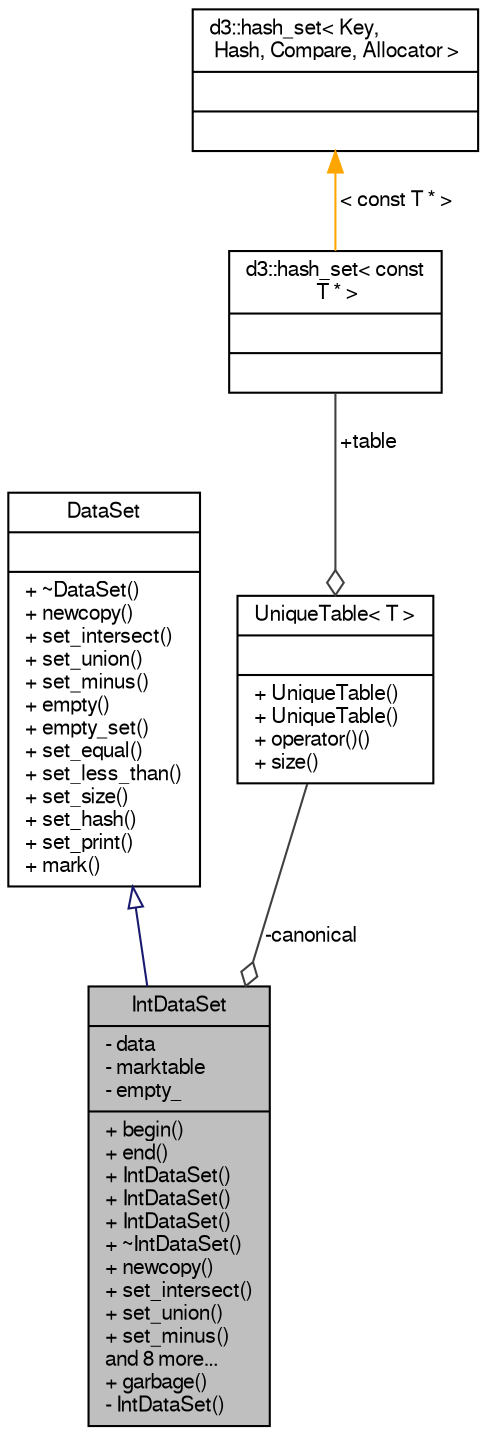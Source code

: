 digraph "IntDataSet"
{
  edge [fontname="FreeSans",fontsize="10",labelfontname="FreeSans",labelfontsize="10"];
  node [fontname="FreeSans",fontsize="10",shape=record];
  Node1 [label="{IntDataSet\n|- data\l- marktable\l- empty_\l|+ begin()\l+ end()\l+ IntDataSet()\l+ IntDataSet()\l+ IntDataSet()\l+ ~IntDataSet()\l+ newcopy()\l+ set_intersect()\l+ set_union()\l+ set_minus()\land 8 more...\l+ garbage()\l- IntDataSet()\l}",height=0.2,width=0.4,color="black", fillcolor="grey75", style="filled" fontcolor="black"];
  Node2 -> Node1 [dir="back",color="midnightblue",fontsize="10",style="solid",arrowtail="onormal",fontname="FreeSans"];
  Node2 [label="{DataSet\n||+ ~DataSet()\l+ newcopy()\l+ set_intersect()\l+ set_union()\l+ set_minus()\l+ empty()\l+ empty_set()\l+ set_equal()\l+ set_less_than()\l+ set_size()\l+ set_hash()\l+ set_print()\l+ mark()\l}",height=0.2,width=0.4,color="black", fillcolor="white", style="filled",URL="$classDataSet.html",tooltip="This class is an abstraction of a set of data. "];
  Node3 -> Node1 [color="grey25",fontsize="10",style="solid",label=" -canonical" ,arrowhead="odiamond",fontname="FreeSans"];
  Node3 [label="{UniqueTable\< T \>\n||+ UniqueTable()\l+ UniqueTable()\l+ operator()()\l+ size()\l}",height=0.2,width=0.4,color="black", fillcolor="white", style="filled",URL="$classUniqueTable.html",tooltip="This class implements a unicity table mechanism, based on an STL hash_set. "];
  Node4 -> Node3 [color="grey25",fontsize="10",style="solid",label=" +table" ,arrowhead="odiamond",fontname="FreeSans"];
  Node4 [label="{d3::hash_set\< const\l T * \>\n||}",height=0.2,width=0.4,color="black", fillcolor="white", style="filled",URL="$structd3_1_1hash__set.html"];
  Node5 -> Node4 [dir="back",color="orange",fontsize="10",style="solid",label=" \< const T * \>" ,fontname="FreeSans"];
  Node5 [label="{d3::hash_set\< Key,\l Hash, Compare, Allocator \>\n||}",height=0.2,width=0.4,color="black", fillcolor="white", style="filled",URL="$structd3_1_1hash__set.html"];
}
